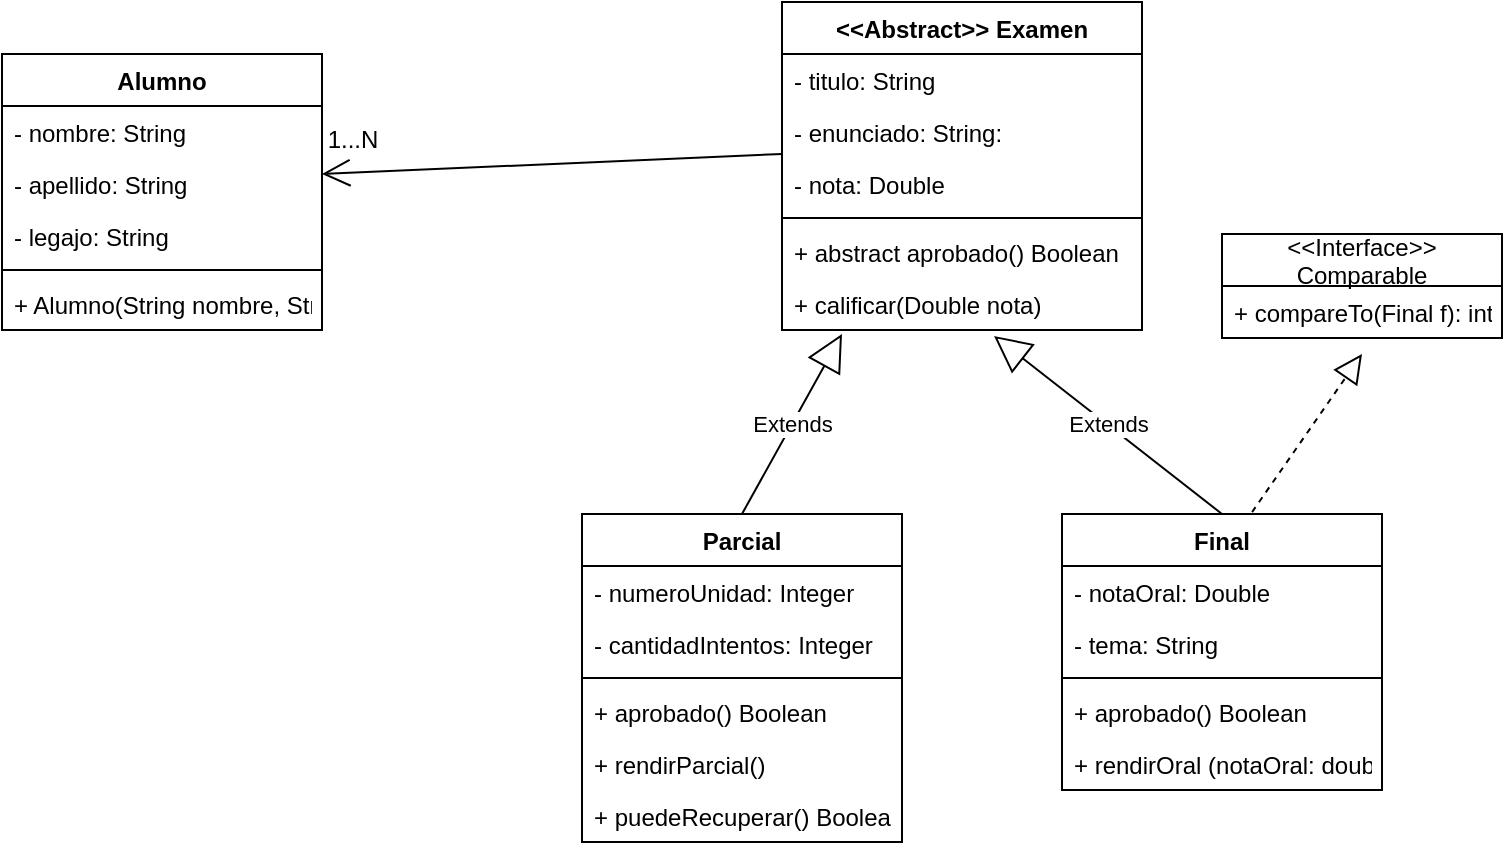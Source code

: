 <mxfile version="20.5.3" type="device"><diagram id="AKpxOY3wioHfYJbea9MV" name="Page-1"><mxGraphModel dx="1422" dy="762" grid="1" gridSize="10" guides="1" tooltips="1" connect="1" arrows="1" fold="1" page="1" pageScale="1" pageWidth="827" pageHeight="1169" math="0" shadow="0"><root><mxCell id="0"/><mxCell id="1" parent="0"/><mxCell id="isj1RWv3ZCwMkjcKV2R_-5" value="Alumno" style="swimlane;fontStyle=1;align=center;verticalAlign=top;childLayout=stackLayout;horizontal=1;startSize=26;horizontalStack=0;resizeParent=1;resizeParentMax=0;resizeLast=0;collapsible=1;marginBottom=0;" vertex="1" parent="1"><mxGeometry x="60" y="120" width="160" height="138" as="geometry"/></mxCell><mxCell id="isj1RWv3ZCwMkjcKV2R_-6" value="- nombre: String" style="text;strokeColor=none;fillColor=none;align=left;verticalAlign=top;spacingLeft=4;spacingRight=4;overflow=hidden;rotatable=0;points=[[0,0.5],[1,0.5]];portConstraint=eastwest;" vertex="1" parent="isj1RWv3ZCwMkjcKV2R_-5"><mxGeometry y="26" width="160" height="26" as="geometry"/></mxCell><mxCell id="isj1RWv3ZCwMkjcKV2R_-9" value="- apellido: String" style="text;strokeColor=none;fillColor=none;align=left;verticalAlign=top;spacingLeft=4;spacingRight=4;overflow=hidden;rotatable=0;points=[[0,0.5],[1,0.5]];portConstraint=eastwest;" vertex="1" parent="isj1RWv3ZCwMkjcKV2R_-5"><mxGeometry y="52" width="160" height="26" as="geometry"/></mxCell><mxCell id="isj1RWv3ZCwMkjcKV2R_-10" value="- legajo: String" style="text;strokeColor=none;fillColor=none;align=left;verticalAlign=top;spacingLeft=4;spacingRight=4;overflow=hidden;rotatable=0;points=[[0,0.5],[1,0.5]];portConstraint=eastwest;" vertex="1" parent="isj1RWv3ZCwMkjcKV2R_-5"><mxGeometry y="78" width="160" height="26" as="geometry"/></mxCell><mxCell id="isj1RWv3ZCwMkjcKV2R_-7" value="" style="line;strokeWidth=1;fillColor=none;align=left;verticalAlign=middle;spacingTop=-1;spacingLeft=3;spacingRight=3;rotatable=0;labelPosition=right;points=[];portConstraint=eastwest;strokeColor=inherit;" vertex="1" parent="isj1RWv3ZCwMkjcKV2R_-5"><mxGeometry y="104" width="160" height="8" as="geometry"/></mxCell><mxCell id="isj1RWv3ZCwMkjcKV2R_-8" value="+ Alumno(String nombre, String apellido, String legajo) " style="text;strokeColor=none;fillColor=none;align=left;verticalAlign=top;spacingLeft=4;spacingRight=4;overflow=hidden;rotatable=0;points=[[0,0.5],[1,0.5]];portConstraint=eastwest;" vertex="1" parent="isj1RWv3ZCwMkjcKV2R_-5"><mxGeometry y="112" width="160" height="26" as="geometry"/></mxCell><mxCell id="isj1RWv3ZCwMkjcKV2R_-15" value="&lt;&lt;Abstract&gt;&gt; Examen" style="swimlane;fontStyle=1;align=center;verticalAlign=top;childLayout=stackLayout;horizontal=1;startSize=26;horizontalStack=0;resizeParent=1;resizeParentMax=0;resizeLast=0;collapsible=1;marginBottom=0;" vertex="1" parent="1"><mxGeometry x="450" y="94" width="180" height="164" as="geometry"/></mxCell><mxCell id="isj1RWv3ZCwMkjcKV2R_-16" value="- titulo: String" style="text;strokeColor=none;fillColor=none;align=left;verticalAlign=top;spacingLeft=4;spacingRight=4;overflow=hidden;rotatable=0;points=[[0,0.5],[1,0.5]];portConstraint=eastwest;" vertex="1" parent="isj1RWv3ZCwMkjcKV2R_-15"><mxGeometry y="26" width="180" height="26" as="geometry"/></mxCell><mxCell id="isj1RWv3ZCwMkjcKV2R_-22" value="- enunciado: String: " style="text;strokeColor=none;fillColor=none;align=left;verticalAlign=top;spacingLeft=4;spacingRight=4;overflow=hidden;rotatable=0;points=[[0,0.5],[1,0.5]];portConstraint=eastwest;" vertex="1" parent="isj1RWv3ZCwMkjcKV2R_-15"><mxGeometry y="52" width="180" height="26" as="geometry"/></mxCell><mxCell id="isj1RWv3ZCwMkjcKV2R_-57" value="" style="endArrow=open;endFill=1;endSize=12;html=1;rounded=0;" edge="1" parent="isj1RWv3ZCwMkjcKV2R_-15"><mxGeometry width="160" relative="1" as="geometry"><mxPoint y="76" as="sourcePoint"/><mxPoint x="-230" y="86" as="targetPoint"/></mxGeometry></mxCell><mxCell id="isj1RWv3ZCwMkjcKV2R_-23" value="- nota: Double" style="text;strokeColor=none;fillColor=none;align=left;verticalAlign=top;spacingLeft=4;spacingRight=4;overflow=hidden;rotatable=0;points=[[0,0.5],[1,0.5]];portConstraint=eastwest;" vertex="1" parent="isj1RWv3ZCwMkjcKV2R_-15"><mxGeometry y="78" width="180" height="26" as="geometry"/></mxCell><mxCell id="isj1RWv3ZCwMkjcKV2R_-17" value="" style="line;strokeWidth=1;fillColor=none;align=left;verticalAlign=middle;spacingTop=-1;spacingLeft=3;spacingRight=3;rotatable=0;labelPosition=right;points=[];portConstraint=eastwest;strokeColor=inherit;" vertex="1" parent="isj1RWv3ZCwMkjcKV2R_-15"><mxGeometry y="104" width="180" height="8" as="geometry"/></mxCell><mxCell id="isj1RWv3ZCwMkjcKV2R_-18" value="+ abstract aprobado() Boolean" style="text;strokeColor=none;fillColor=none;align=left;verticalAlign=top;spacingLeft=4;spacingRight=4;overflow=hidden;rotatable=0;points=[[0,0.5],[1,0.5]];portConstraint=eastwest;" vertex="1" parent="isj1RWv3ZCwMkjcKV2R_-15"><mxGeometry y="112" width="180" height="26" as="geometry"/></mxCell><mxCell id="isj1RWv3ZCwMkjcKV2R_-59" value="+ calificar(Double nota)" style="text;strokeColor=none;fillColor=none;align=left;verticalAlign=top;spacingLeft=4;spacingRight=4;overflow=hidden;rotatable=0;points=[[0,0.5],[1,0.5]];portConstraint=eastwest;" vertex="1" parent="isj1RWv3ZCwMkjcKV2R_-15"><mxGeometry y="138" width="180" height="26" as="geometry"/></mxCell><mxCell id="isj1RWv3ZCwMkjcKV2R_-21" value="1...N" style="text;html=1;align=center;verticalAlign=middle;resizable=0;points=[];autosize=1;strokeColor=none;fillColor=none;" vertex="1" parent="1"><mxGeometry x="210" y="148" width="50" height="30" as="geometry"/></mxCell><mxCell id="isj1RWv3ZCwMkjcKV2R_-24" value="Parcial" style="swimlane;fontStyle=1;align=center;verticalAlign=top;childLayout=stackLayout;horizontal=1;startSize=26;horizontalStack=0;resizeParent=1;resizeParentMax=0;resizeLast=0;collapsible=1;marginBottom=0;" vertex="1" parent="1"><mxGeometry x="350" y="350" width="160" height="164" as="geometry"/></mxCell><mxCell id="isj1RWv3ZCwMkjcKV2R_-37" value="Extends" style="endArrow=block;endSize=16;endFill=0;html=1;rounded=0;" edge="1" parent="isj1RWv3ZCwMkjcKV2R_-24"><mxGeometry width="160" relative="1" as="geometry"><mxPoint x="80" as="sourcePoint"/><mxPoint x="130" y="-90" as="targetPoint"/></mxGeometry></mxCell><mxCell id="isj1RWv3ZCwMkjcKV2R_-25" value="- numeroUnidad: Integer" style="text;strokeColor=none;fillColor=none;align=left;verticalAlign=top;spacingLeft=4;spacingRight=4;overflow=hidden;rotatable=0;points=[[0,0.5],[1,0.5]];portConstraint=eastwest;" vertex="1" parent="isj1RWv3ZCwMkjcKV2R_-24"><mxGeometry y="26" width="160" height="26" as="geometry"/></mxCell><mxCell id="isj1RWv3ZCwMkjcKV2R_-32" value="- cantidadIntentos: Integer" style="text;strokeColor=none;fillColor=none;align=left;verticalAlign=top;spacingLeft=4;spacingRight=4;overflow=hidden;rotatable=0;points=[[0,0.5],[1,0.5]];portConstraint=eastwest;" vertex="1" parent="isj1RWv3ZCwMkjcKV2R_-24"><mxGeometry y="52" width="160" height="26" as="geometry"/></mxCell><mxCell id="isj1RWv3ZCwMkjcKV2R_-26" value="" style="line;strokeWidth=1;fillColor=none;align=left;verticalAlign=middle;spacingTop=-1;spacingLeft=3;spacingRight=3;rotatable=0;labelPosition=right;points=[];portConstraint=eastwest;strokeColor=inherit;" vertex="1" parent="isj1RWv3ZCwMkjcKV2R_-24"><mxGeometry y="78" width="160" height="8" as="geometry"/></mxCell><mxCell id="isj1RWv3ZCwMkjcKV2R_-27" value="+ aprobado() Boolean" style="text;strokeColor=none;fillColor=none;align=left;verticalAlign=top;spacingLeft=4;spacingRight=4;overflow=hidden;rotatable=0;points=[[0,0.5],[1,0.5]];portConstraint=eastwest;" vertex="1" parent="isj1RWv3ZCwMkjcKV2R_-24"><mxGeometry y="86" width="160" height="26" as="geometry"/></mxCell><mxCell id="isj1RWv3ZCwMkjcKV2R_-62" value="+ rendirParcial()" style="text;strokeColor=none;fillColor=none;align=left;verticalAlign=top;spacingLeft=4;spacingRight=4;overflow=hidden;rotatable=0;points=[[0,0.5],[1,0.5]];portConstraint=eastwest;" vertex="1" parent="isj1RWv3ZCwMkjcKV2R_-24"><mxGeometry y="112" width="160" height="26" as="geometry"/></mxCell><mxCell id="isj1RWv3ZCwMkjcKV2R_-65" value="+ puedeRecuperar() Boolean" style="text;strokeColor=none;fillColor=none;align=left;verticalAlign=top;spacingLeft=4;spacingRight=4;overflow=hidden;rotatable=0;points=[[0,0.5],[1,0.5]];portConstraint=eastwest;" vertex="1" parent="isj1RWv3ZCwMkjcKV2R_-24"><mxGeometry y="138" width="160" height="26" as="geometry"/></mxCell><mxCell id="isj1RWv3ZCwMkjcKV2R_-28" value="Final" style="swimlane;fontStyle=1;align=center;verticalAlign=top;childLayout=stackLayout;horizontal=1;startSize=26;horizontalStack=0;resizeParent=1;resizeParentMax=0;resizeLast=0;collapsible=1;marginBottom=0;" vertex="1" parent="1"><mxGeometry x="590" y="350" width="160" height="138" as="geometry"/></mxCell><mxCell id="isj1RWv3ZCwMkjcKV2R_-29" value="- notaOral: Double" style="text;strokeColor=none;fillColor=none;align=left;verticalAlign=top;spacingLeft=4;spacingRight=4;overflow=hidden;rotatable=0;points=[[0,0.5],[1,0.5]];portConstraint=eastwest;" vertex="1" parent="isj1RWv3ZCwMkjcKV2R_-28"><mxGeometry y="26" width="160" height="26" as="geometry"/></mxCell><mxCell id="isj1RWv3ZCwMkjcKV2R_-33" value="- tema: String" style="text;strokeColor=none;fillColor=none;align=left;verticalAlign=top;spacingLeft=4;spacingRight=4;overflow=hidden;rotatable=0;points=[[0,0.5],[1,0.5]];portConstraint=eastwest;" vertex="1" parent="isj1RWv3ZCwMkjcKV2R_-28"><mxGeometry y="52" width="160" height="26" as="geometry"/></mxCell><mxCell id="isj1RWv3ZCwMkjcKV2R_-30" value="" style="line;strokeWidth=1;fillColor=none;align=left;verticalAlign=middle;spacingTop=-1;spacingLeft=3;spacingRight=3;rotatable=0;labelPosition=right;points=[];portConstraint=eastwest;strokeColor=inherit;" vertex="1" parent="isj1RWv3ZCwMkjcKV2R_-28"><mxGeometry y="78" width="160" height="8" as="geometry"/></mxCell><mxCell id="isj1RWv3ZCwMkjcKV2R_-31" value="+ aprobado() Boolean" style="text;strokeColor=none;fillColor=none;align=left;verticalAlign=top;spacingLeft=4;spacingRight=4;overflow=hidden;rotatable=0;points=[[0,0.5],[1,0.5]];portConstraint=eastwest;" vertex="1" parent="isj1RWv3ZCwMkjcKV2R_-28"><mxGeometry y="86" width="160" height="26" as="geometry"/></mxCell><mxCell id="isj1RWv3ZCwMkjcKV2R_-63" value="+ rendirOral (notaOral: double)" style="text;strokeColor=none;fillColor=none;align=left;verticalAlign=top;spacingLeft=4;spacingRight=4;overflow=hidden;rotatable=0;points=[[0,0.5],[1,0.5]];portConstraint=eastwest;" vertex="1" parent="isj1RWv3ZCwMkjcKV2R_-28"><mxGeometry y="112" width="160" height="26" as="geometry"/></mxCell><mxCell id="isj1RWv3ZCwMkjcKV2R_-38" value="Extends" style="endArrow=block;endSize=16;endFill=0;html=1;rounded=0;exitX=0.5;exitY=0;exitDx=0;exitDy=0;entryX=0.589;entryY=1.115;entryDx=0;entryDy=0;entryPerimeter=0;" edge="1" parent="1" source="isj1RWv3ZCwMkjcKV2R_-28" target="isj1RWv3ZCwMkjcKV2R_-59"><mxGeometry width="160" relative="1" as="geometry"><mxPoint x="670" y="320" as="sourcePoint"/><mxPoint x="610" y="260" as="targetPoint"/></mxGeometry></mxCell><mxCell id="isj1RWv3ZCwMkjcKV2R_-43" value="&lt;&lt;Interface&gt;&gt;&#10;Comparable" style="swimlane;fontStyle=0;childLayout=stackLayout;horizontal=1;startSize=26;fillColor=none;horizontalStack=0;resizeParent=1;resizeParentMax=0;resizeLast=0;collapsible=1;marginBottom=0;" vertex="1" parent="1"><mxGeometry x="670" y="210" width="140" height="52" as="geometry"/></mxCell><mxCell id="isj1RWv3ZCwMkjcKV2R_-44" value="+ compareTo(Final f): int" style="text;strokeColor=none;fillColor=none;align=left;verticalAlign=top;spacingLeft=4;spacingRight=4;overflow=hidden;rotatable=0;points=[[0,0.5],[1,0.5]];portConstraint=eastwest;" vertex="1" parent="isj1RWv3ZCwMkjcKV2R_-43"><mxGeometry y="26" width="140" height="26" as="geometry"/></mxCell><mxCell id="isj1RWv3ZCwMkjcKV2R_-66" value="" style="endArrow=block;dashed=1;endFill=0;endSize=12;html=1;rounded=0;exitX=0.594;exitY=-0.007;exitDx=0;exitDy=0;exitPerimeter=0;entryX=0.5;entryY=1.308;entryDx=0;entryDy=0;entryPerimeter=0;" edge="1" parent="1" source="isj1RWv3ZCwMkjcKV2R_-28" target="isj1RWv3ZCwMkjcKV2R_-44"><mxGeometry width="160" relative="1" as="geometry"><mxPoint x="660" y="320" as="sourcePoint"/><mxPoint x="820" y="320" as="targetPoint"/></mxGeometry></mxCell></root></mxGraphModel></diagram></mxfile>